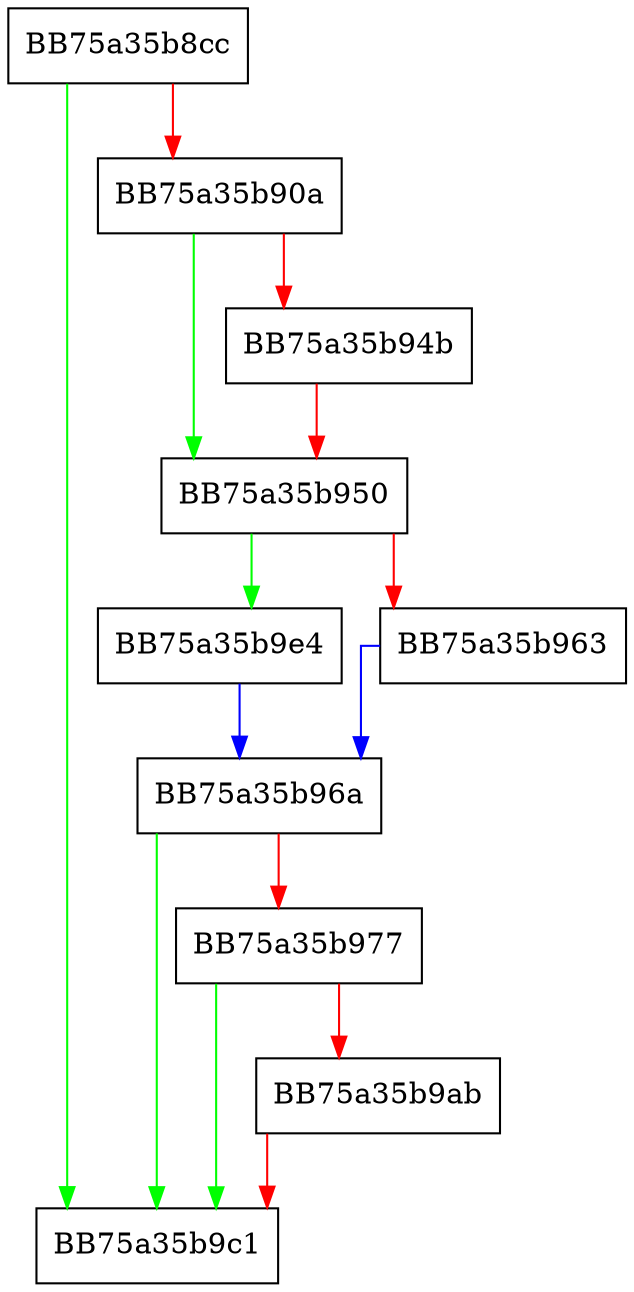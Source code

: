 digraph post {
  node [shape="box"];
  graph [splines=ortho];
  BB75a35b8cc -> BB75a35b9c1 [color="green"];
  BB75a35b8cc -> BB75a35b90a [color="red"];
  BB75a35b90a -> BB75a35b950 [color="green"];
  BB75a35b90a -> BB75a35b94b [color="red"];
  BB75a35b94b -> BB75a35b950 [color="red"];
  BB75a35b950 -> BB75a35b9e4 [color="green"];
  BB75a35b950 -> BB75a35b963 [color="red"];
  BB75a35b963 -> BB75a35b96a [color="blue"];
  BB75a35b96a -> BB75a35b9c1 [color="green"];
  BB75a35b96a -> BB75a35b977 [color="red"];
  BB75a35b977 -> BB75a35b9c1 [color="green"];
  BB75a35b977 -> BB75a35b9ab [color="red"];
  BB75a35b9ab -> BB75a35b9c1 [color="red"];
  BB75a35b9e4 -> BB75a35b96a [color="blue"];
}